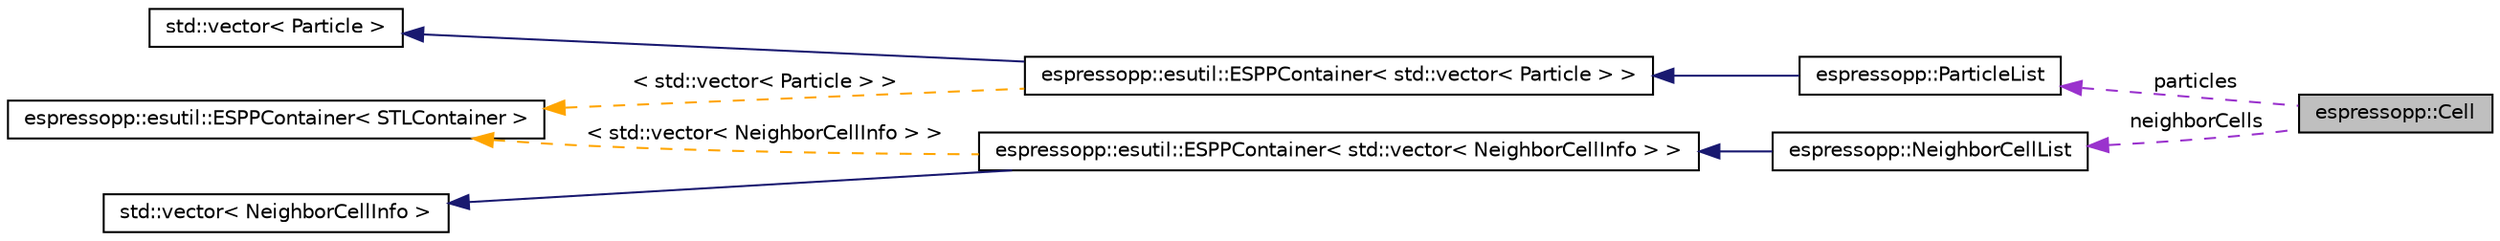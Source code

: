 digraph G
{
  edge [fontname="Helvetica",fontsize="10",labelfontname="Helvetica",labelfontsize="10"];
  node [fontname="Helvetica",fontsize="10",shape=record];
  rankdir="LR";
  Node1 [label="espressopp::Cell",height=0.2,width=0.4,color="black", fillcolor="grey75", style="filled" fontcolor="black"];
  Node2 -> Node1 [dir="back",color="darkorchid3",fontsize="10",style="dashed",label=" particles" ,fontname="Helvetica"];
  Node2 [label="espressopp::ParticleList",height=0.2,width=0.4,color="black", fillcolor="white", style="filled",URL="$structespressopp_1_1ParticleList.html"];
  Node3 -> Node2 [dir="back",color="midnightblue",fontsize="10",style="solid",fontname="Helvetica"];
  Node3 [label="espressopp::esutil::ESPPContainer\< std::vector\< Particle \> \>",height=0.2,width=0.4,color="black", fillcolor="white", style="filled",URL="$classespressopp_1_1esutil_1_1ESPPContainer.html"];
  Node4 -> Node3 [dir="back",color="midnightblue",fontsize="10",style="solid",fontname="Helvetica"];
  Node4 [label="std::vector\< Particle \>",height=0.2,width=0.4,color="black", fillcolor="white", style="filled",URL="$classstd_1_1vector.html"];
  Node5 -> Node3 [dir="back",color="orange",fontsize="10",style="dashed",label=" \< std::vector\< Particle \> \>" ,fontname="Helvetica"];
  Node5 [label="espressopp::esutil::ESPPContainer\< STLContainer \>",height=0.2,width=0.4,color="black", fillcolor="white", style="filled",URL="$classespressopp_1_1esutil_1_1ESPPContainer.html"];
  Node6 -> Node1 [dir="back",color="darkorchid3",fontsize="10",style="dashed",label=" neighborCells" ,fontname="Helvetica"];
  Node6 [label="espressopp::NeighborCellList",height=0.2,width=0.4,color="black", fillcolor="white", style="filled",URL="$structespressopp_1_1NeighborCellList.html"];
  Node7 -> Node6 [dir="back",color="midnightblue",fontsize="10",style="solid",fontname="Helvetica"];
  Node7 [label="espressopp::esutil::ESPPContainer\< std::vector\< NeighborCellInfo \> \>",height=0.2,width=0.4,color="black", fillcolor="white", style="filled",URL="$classespressopp_1_1esutil_1_1ESPPContainer.html"];
  Node8 -> Node7 [dir="back",color="midnightblue",fontsize="10",style="solid",fontname="Helvetica"];
  Node8 [label="std::vector\< NeighborCellInfo \>",height=0.2,width=0.4,color="black", fillcolor="white", style="filled",URL="$classstd_1_1vector.html"];
  Node5 -> Node7 [dir="back",color="orange",fontsize="10",style="dashed",label=" \< std::vector\< NeighborCellInfo \> \>" ,fontname="Helvetica"];
}
